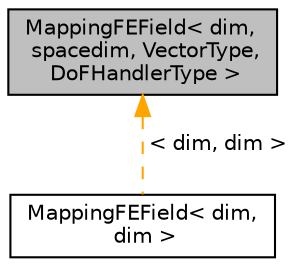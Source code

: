 digraph "MappingFEField&lt; dim, spacedim, VectorType, DoFHandlerType &gt;"
{
 // LATEX_PDF_SIZE
  edge [fontname="Helvetica",fontsize="10",labelfontname="Helvetica",labelfontsize="10"];
  node [fontname="Helvetica",fontsize="10",shape=record];
  Node1 [label="MappingFEField\< dim,\l spacedim, VectorType,\l DoFHandlerType \>",height=0.2,width=0.4,color="black", fillcolor="grey75", style="filled", fontcolor="black",tooltip=" "];
  Node1 -> Node2 [dir="back",color="orange",fontsize="10",style="dashed",label=" \< dim, dim \>" ,fontname="Helvetica"];
  Node2 [label="MappingFEField\< dim,\l dim \>",height=0.2,width=0.4,color="black", fillcolor="white", style="filled",URL="$classMappingFEField.html",tooltip=" "];
}
